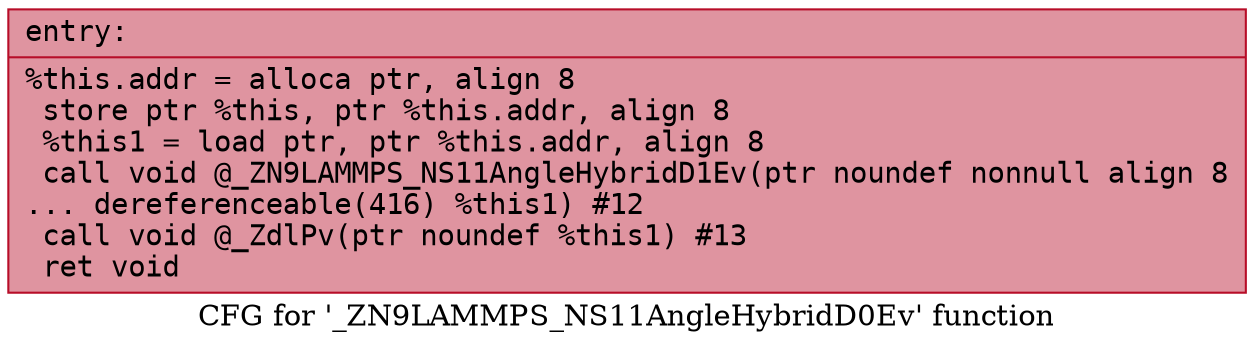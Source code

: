digraph "CFG for '_ZN9LAMMPS_NS11AngleHybridD0Ev' function" {
	label="CFG for '_ZN9LAMMPS_NS11AngleHybridD0Ev' function";

	Node0x55b510d1b090 [shape=record,color="#b70d28ff", style=filled, fillcolor="#b70d2870" fontname="Courier",label="{entry:\l|  %this.addr = alloca ptr, align 8\l  store ptr %this, ptr %this.addr, align 8\l  %this1 = load ptr, ptr %this.addr, align 8\l  call void @_ZN9LAMMPS_NS11AngleHybridD1Ev(ptr noundef nonnull align 8\l... dereferenceable(416) %this1) #12\l  call void @_ZdlPv(ptr noundef %this1) #13\l  ret void\l}"];
}
